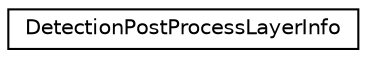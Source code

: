 digraph "Graphical Class Hierarchy"
{
 // LATEX_PDF_SIZE
  edge [fontname="Helvetica",fontsize="10",labelfontname="Helvetica",labelfontsize="10"];
  node [fontname="Helvetica",fontsize="10",shape=record];
  rankdir="LR";
  Node0 [label="DetectionPostProcessLayerInfo",height=0.2,width=0.4,color="black", fillcolor="white", style="filled",URL="$classarm__compute_1_1_detection_post_process_layer_info.xhtml",tooltip="Detection Output layer info."];
}
